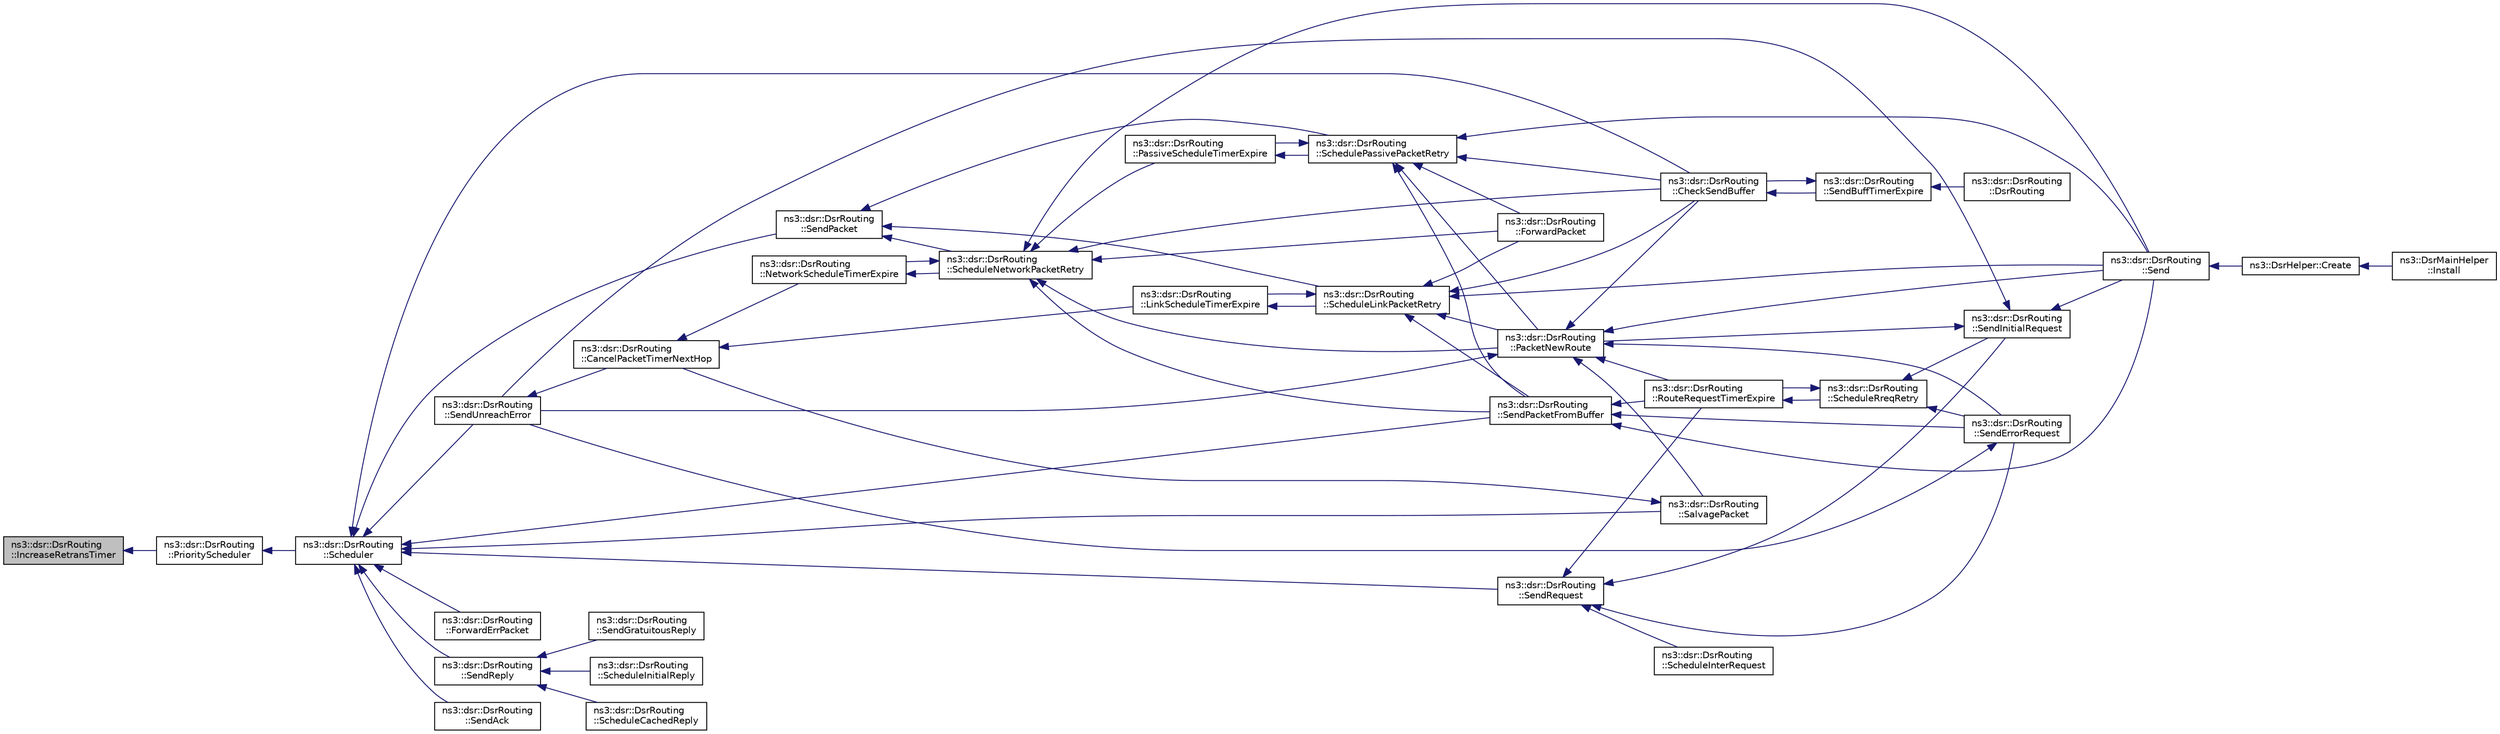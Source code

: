 digraph "ns3::dsr::DsrRouting::IncreaseRetransTimer"
{
  edge [fontname="Helvetica",fontsize="10",labelfontname="Helvetica",labelfontsize="10"];
  node [fontname="Helvetica",fontsize="10",shape=record];
  rankdir="LR";
  Node1 [label="ns3::dsr::DsrRouting\l::IncreaseRetransTimer",height=0.2,width=0.4,color="black", fillcolor="grey75", style="filled", fontcolor="black"];
  Node1 -> Node2 [dir="back",color="midnightblue",fontsize="10",style="solid"];
  Node2 [label="ns3::dsr::DsrRouting\l::PriorityScheduler",height=0.2,width=0.4,color="black", fillcolor="white", style="filled",URL="$df/d32/classns3_1_1dsr_1_1DsrRouting.html#aefc4dde8bd52b5b631a7ebf1d5924210",tooltip="This function is called to schedule sending packets from the network queue by priority. "];
  Node2 -> Node3 [dir="back",color="midnightblue",fontsize="10",style="solid"];
  Node3 [label="ns3::dsr::DsrRouting\l::Scheduler",height=0.2,width=0.4,color="black", fillcolor="white", style="filled",URL="$df/d32/classns3_1_1dsr_1_1DsrRouting.html#aa518edb174bccce1062304404424c6e0",tooltip="This function is called to schedule sending packets from the network queue. "];
  Node3 -> Node4 [dir="back",color="midnightblue",fontsize="10",style="solid"];
  Node4 [label="ns3::dsr::DsrRouting\l::CheckSendBuffer",height=0.2,width=0.4,color="black", fillcolor="white", style="filled",URL="$df/d32/classns3_1_1dsr_1_1DsrRouting.html#a03ace9023e9fe58434dc004123c7d9e0",tooltip="Check the send buffer of packets with route when send buffer timer expire. "];
  Node4 -> Node5 [dir="back",color="midnightblue",fontsize="10",style="solid"];
  Node5 [label="ns3::dsr::DsrRouting\l::SendBuffTimerExpire",height=0.2,width=0.4,color="black", fillcolor="white", style="filled",URL="$df/d32/classns3_1_1dsr_1_1DsrRouting.html#a10273aec775b5cf12eafb03ee46c4397",tooltip="The send buffer timer expire. "];
  Node5 -> Node6 [dir="back",color="midnightblue",fontsize="10",style="solid"];
  Node6 [label="ns3::dsr::DsrRouting\l::DsrRouting",height=0.2,width=0.4,color="black", fillcolor="white", style="filled",URL="$df/d32/classns3_1_1dsr_1_1DsrRouting.html#a3b686bd293d4bd096180a1996171ccd1",tooltip="Constructor. "];
  Node5 -> Node4 [dir="back",color="midnightblue",fontsize="10",style="solid"];
  Node3 -> Node7 [dir="back",color="midnightblue",fontsize="10",style="solid"];
  Node7 [label="ns3::dsr::DsrRouting\l::SendUnreachError",height=0.2,width=0.4,color="black", fillcolor="white", style="filled",URL="$df/d32/classns3_1_1dsr_1_1DsrRouting.html#ace5dd08bac91fa199ddfac7e81125a62",tooltip="This function is responsible for sending error packets in case of break link to next hop..."];
  Node7 -> Node8 [dir="back",color="midnightblue",fontsize="10",style="solid"];
  Node8 [label="ns3::dsr::DsrRouting\l::CancelPacketTimerNextHop",height=0.2,width=0.4,color="black", fillcolor="white", style="filled",URL="$df/d32/classns3_1_1dsr_1_1DsrRouting.html#a215e6fcab10ee0d744a657f0af2695c6",tooltip="Cancel the packet retransmission timer for a all maintenance entries with nextHop address..."];
  Node8 -> Node9 [dir="back",color="midnightblue",fontsize="10",style="solid"];
  Node9 [label="ns3::dsr::DsrRouting\l::LinkScheduleTimerExpire",height=0.2,width=0.4,color="black", fillcolor="white", style="filled",URL="$df/d32/classns3_1_1dsr_1_1DsrRouting.html#ab0ce215bf5359f4d6d4541b8a479007c",tooltip="This function deals with packet retransmission timer expire using link acknowledgment. "];
  Node9 -> Node10 [dir="back",color="midnightblue",fontsize="10",style="solid"];
  Node10 [label="ns3::dsr::DsrRouting\l::ScheduleLinkPacketRetry",height=0.2,width=0.4,color="black", fillcolor="white", style="filled",URL="$df/d32/classns3_1_1dsr_1_1DsrRouting.html#a947d831bc0964240b1a41b3a09832eff",tooltip="Schedule the packet retransmission based on link-layer acknowledgment. "];
  Node10 -> Node4 [dir="back",color="midnightblue",fontsize="10",style="solid"];
  Node10 -> Node11 [dir="back",color="midnightblue",fontsize="10",style="solid"];
  Node11 [label="ns3::dsr::DsrRouting\l::PacketNewRoute",height=0.2,width=0.4,color="black", fillcolor="white", style="filled",URL="$df/d32/classns3_1_1dsr_1_1DsrRouting.html#ae70ab39db551d1d81afc081196f78017",tooltip="When route vector corrupted, originate a new packet, normally not happening. "];
  Node11 -> Node4 [dir="back",color="midnightblue",fontsize="10",style="solid"];
  Node11 -> Node7 [dir="back",color="midnightblue",fontsize="10",style="solid"];
  Node11 -> Node12 [dir="back",color="midnightblue",fontsize="10",style="solid"];
  Node12 [label="ns3::dsr::DsrRouting\l::Send",height=0.2,width=0.4,color="black", fillcolor="white", style="filled",URL="$df/d32/classns3_1_1dsr_1_1DsrRouting.html#af67eeb07193d10db8308cb4ecbe08b02",tooltip="This function is called by higher layer protocol when sending packets. "];
  Node12 -> Node13 [dir="back",color="midnightblue",fontsize="10",style="solid"];
  Node13 [label="ns3::DsrHelper::Create",height=0.2,width=0.4,color="black", fillcolor="white", style="filled",URL="$d2/d31/classns3_1_1DsrHelper.html#ad855c0aae21f5a7d6cc5ed6d31ac5034"];
  Node13 -> Node14 [dir="back",color="midnightblue",fontsize="10",style="solid"];
  Node14 [label="ns3::DsrMainHelper\l::Install",height=0.2,width=0.4,color="black", fillcolor="white", style="filled",URL="$df/dd9/classns3_1_1DsrMainHelper.html#a48e42ffd63ee3199d504fb811c0b422e"];
  Node11 -> Node15 [dir="back",color="midnightblue",fontsize="10",style="solid"];
  Node15 [label="ns3::dsr::DsrRouting\l::SalvagePacket",height=0.2,width=0.4,color="black", fillcolor="white", style="filled",URL="$df/d32/classns3_1_1dsr_1_1DsrRouting.html#a83dd51056e4e48ad538ff41fda129272",tooltip="Salvage the packet which has been transmitted for 3 times. "];
  Node15 -> Node8 [dir="back",color="midnightblue",fontsize="10",style="solid"];
  Node11 -> Node16 [dir="back",color="midnightblue",fontsize="10",style="solid"];
  Node16 [label="ns3::dsr::DsrRouting\l::SendErrorRequest",height=0.2,width=0.4,color="black", fillcolor="white", style="filled",URL="$df/d32/classns3_1_1dsr_1_1DsrRouting.html#ae2100978eb9447540ceceeda17e95cea",tooltip="Send the error request packet. "];
  Node16 -> Node7 [dir="back",color="midnightblue",fontsize="10",style="solid"];
  Node11 -> Node17 [dir="back",color="midnightblue",fontsize="10",style="solid"];
  Node17 [label="ns3::dsr::DsrRouting\l::RouteRequestTimerExpire",height=0.2,width=0.4,color="black", fillcolor="white", style="filled",URL="$df/d32/classns3_1_1dsr_1_1DsrRouting.html#aa839b89cdf568048c4d09941b59e46d4"];
  Node17 -> Node18 [dir="back",color="midnightblue",fontsize="10",style="solid"];
  Node18 [label="ns3::dsr::DsrRouting\l::ScheduleRreqRetry",height=0.2,width=0.4,color="black", fillcolor="white", style="filled",URL="$df/d32/classns3_1_1dsr_1_1DsrRouting.html#a056b38f3af6c2992be89b8fc5cb15448",tooltip="Schedule the route request retry. "];
  Node18 -> Node19 [dir="back",color="midnightblue",fontsize="10",style="solid"];
  Node19 [label="ns3::dsr::DsrRouting\l::SendInitialRequest",height=0.2,width=0.4,color="black", fillcolor="white", style="filled",URL="$df/d32/classns3_1_1dsr_1_1DsrRouting.html#a74777d1806e768fccc1c2fe169b42c98",tooltip="Broadcast the route request packet in subnet. "];
  Node19 -> Node11 [dir="back",color="midnightblue",fontsize="10",style="solid"];
  Node19 -> Node7 [dir="back",color="midnightblue",fontsize="10",style="solid"];
  Node19 -> Node12 [dir="back",color="midnightblue",fontsize="10",style="solid"];
  Node18 -> Node16 [dir="back",color="midnightblue",fontsize="10",style="solid"];
  Node18 -> Node17 [dir="back",color="midnightblue",fontsize="10",style="solid"];
  Node10 -> Node12 [dir="back",color="midnightblue",fontsize="10",style="solid"];
  Node10 -> Node20 [dir="back",color="midnightblue",fontsize="10",style="solid"];
  Node20 [label="ns3::dsr::DsrRouting\l::SendPacketFromBuffer",height=0.2,width=0.4,color="black", fillcolor="white", style="filled",URL="$df/d32/classns3_1_1dsr_1_1DsrRouting.html#a1a862a16f3a5527f9425763864ac3e80",tooltip="This function is responsible for sending out data packets when have route, if no route found..."];
  Node20 -> Node12 [dir="back",color="midnightblue",fontsize="10",style="solid"];
  Node20 -> Node16 [dir="back",color="midnightblue",fontsize="10",style="solid"];
  Node20 -> Node17 [dir="back",color="midnightblue",fontsize="10",style="solid"];
  Node10 -> Node9 [dir="back",color="midnightblue",fontsize="10",style="solid"];
  Node10 -> Node21 [dir="back",color="midnightblue",fontsize="10",style="solid"];
  Node21 [label="ns3::dsr::DsrRouting\l::ForwardPacket",height=0.2,width=0.4,color="black", fillcolor="white", style="filled",URL="$df/d32/classns3_1_1dsr_1_1DsrRouting.html#acae8a2eb510c8c9331104ab2aff29591",tooltip="Forward the packet using the route saved in the source route option header. "];
  Node8 -> Node22 [dir="back",color="midnightblue",fontsize="10",style="solid"];
  Node22 [label="ns3::dsr::DsrRouting\l::NetworkScheduleTimerExpire",height=0.2,width=0.4,color="black", fillcolor="white", style="filled",URL="$df/d32/classns3_1_1dsr_1_1DsrRouting.html#aabcdf59bcb4907718986626a7a402dad",tooltip="This function deals with packet retransmission timer expire using network acknowledgment. "];
  Node22 -> Node23 [dir="back",color="midnightblue",fontsize="10",style="solid"];
  Node23 [label="ns3::dsr::DsrRouting\l::ScheduleNetworkPacketRetry",height=0.2,width=0.4,color="black", fillcolor="white", style="filled",URL="$df/d32/classns3_1_1dsr_1_1DsrRouting.html#a6a18c6baa374d5e6a68f8952d1afdb13",tooltip="Schedule the packet retransmission based on network layer acknowledgment. "];
  Node23 -> Node4 [dir="back",color="midnightblue",fontsize="10",style="solid"];
  Node23 -> Node11 [dir="back",color="midnightblue",fontsize="10",style="solid"];
  Node23 -> Node12 [dir="back",color="midnightblue",fontsize="10",style="solid"];
  Node23 -> Node20 [dir="back",color="midnightblue",fontsize="10",style="solid"];
  Node23 -> Node24 [dir="back",color="midnightblue",fontsize="10",style="solid"];
  Node24 [label="ns3::dsr::DsrRouting\l::PassiveScheduleTimerExpire",height=0.2,width=0.4,color="black", fillcolor="white", style="filled",URL="$df/d32/classns3_1_1dsr_1_1DsrRouting.html#a2f93ffc379338703d6b6a923dff44dd5",tooltip="This function deals with packet retransmission timer expire using passive acknowledgment. "];
  Node24 -> Node25 [dir="back",color="midnightblue",fontsize="10",style="solid"];
  Node25 [label="ns3::dsr::DsrRouting\l::SchedulePassivePacketRetry",height=0.2,width=0.4,color="black", fillcolor="white", style="filled",URL="$df/d32/classns3_1_1dsr_1_1DsrRouting.html#abfdfa37822a492971fdf24540b635039",tooltip="Schedule the packet retransmission based on passive acknowledgment. "];
  Node25 -> Node4 [dir="back",color="midnightblue",fontsize="10",style="solid"];
  Node25 -> Node11 [dir="back",color="midnightblue",fontsize="10",style="solid"];
  Node25 -> Node12 [dir="back",color="midnightblue",fontsize="10",style="solid"];
  Node25 -> Node20 [dir="back",color="midnightblue",fontsize="10",style="solid"];
  Node25 -> Node24 [dir="back",color="midnightblue",fontsize="10",style="solid"];
  Node25 -> Node21 [dir="back",color="midnightblue",fontsize="10",style="solid"];
  Node23 -> Node22 [dir="back",color="midnightblue",fontsize="10",style="solid"];
  Node23 -> Node21 [dir="back",color="midnightblue",fontsize="10",style="solid"];
  Node3 -> Node26 [dir="back",color="midnightblue",fontsize="10",style="solid"];
  Node26 [label="ns3::dsr::DsrRouting\l::ForwardErrPacket",height=0.2,width=0.4,color="black", fillcolor="white", style="filled",URL="$df/d32/classns3_1_1dsr_1_1DsrRouting.html#a2c5629706b8a73cce84964231ac93d6b",tooltip="This function is responsible for forwarding error packets along the route. "];
  Node3 -> Node27 [dir="back",color="midnightblue",fontsize="10",style="solid"];
  Node27 [label="ns3::dsr::DsrRouting\l::SendPacket",height=0.2,width=0.4,color="black", fillcolor="white", style="filled",URL="$df/d32/classns3_1_1dsr_1_1DsrRouting.html#a84a2caf24a41eef8993b64cb22874f95",tooltip="This function is called by when really sending out the packet. "];
  Node27 -> Node10 [dir="back",color="midnightblue",fontsize="10",style="solid"];
  Node27 -> Node25 [dir="back",color="midnightblue",fontsize="10",style="solid"];
  Node27 -> Node23 [dir="back",color="midnightblue",fontsize="10",style="solid"];
  Node3 -> Node20 [dir="back",color="midnightblue",fontsize="10",style="solid"];
  Node3 -> Node15 [dir="back",color="midnightblue",fontsize="10",style="solid"];
  Node3 -> Node28 [dir="back",color="midnightblue",fontsize="10",style="solid"];
  Node28 [label="ns3::dsr::DsrRouting\l::SendRequest",height=0.2,width=0.4,color="black", fillcolor="white", style="filled",URL="$df/d32/classns3_1_1dsr_1_1DsrRouting.html#a21496638c09e75ea310e876135d0bf64",tooltip="Forward the route request if the node is not the destination. "];
  Node28 -> Node19 [dir="back",color="midnightblue",fontsize="10",style="solid"];
  Node28 -> Node16 [dir="back",color="midnightblue",fontsize="10",style="solid"];
  Node28 -> Node17 [dir="back",color="midnightblue",fontsize="10",style="solid"];
  Node28 -> Node29 [dir="back",color="midnightblue",fontsize="10",style="solid"];
  Node29 [label="ns3::dsr::DsrRouting\l::ScheduleInterRequest",height=0.2,width=0.4,color="black", fillcolor="white", style="filled",URL="$df/d32/classns3_1_1dsr_1_1DsrRouting.html#a03175efa8103d392d90298f2d8985a29",tooltip="Schedule the intermediate route request. "];
  Node3 -> Node30 [dir="back",color="midnightblue",fontsize="10",style="solid"];
  Node30 [label="ns3::dsr::DsrRouting\l::SendReply",height=0.2,width=0.4,color="black", fillcolor="white", style="filled",URL="$df/d32/classns3_1_1dsr_1_1DsrRouting.html#a69e03d265224fc60bf135b2496d97f04"];
  Node30 -> Node31 [dir="back",color="midnightblue",fontsize="10",style="solid"];
  Node31 [label="ns3::dsr::DsrRouting\l::SendGratuitousReply",height=0.2,width=0.4,color="black", fillcolor="white", style="filled",URL="$df/d32/classns3_1_1dsr_1_1DsrRouting.html#a780988be538d2a1030d127f1d3c7932c",tooltip="Send the gratuitous reply. "];
  Node30 -> Node32 [dir="back",color="midnightblue",fontsize="10",style="solid"];
  Node32 [label="ns3::dsr::DsrRouting\l::ScheduleInitialReply",height=0.2,width=0.4,color="black", fillcolor="white", style="filled",URL="$df/d32/classns3_1_1dsr_1_1DsrRouting.html#a9987b38297fb1a4f4e175d5b81853464"];
  Node30 -> Node33 [dir="back",color="midnightblue",fontsize="10",style="solid"];
  Node33 [label="ns3::dsr::DsrRouting\l::ScheduleCachedReply",height=0.2,width=0.4,color="black", fillcolor="white", style="filled",URL="$df/d32/classns3_1_1dsr_1_1DsrRouting.html#af078d9a9fe5a20264a93f481f6d0feb3"];
  Node3 -> Node34 [dir="back",color="midnightblue",fontsize="10",style="solid"];
  Node34 [label="ns3::dsr::DsrRouting\l::SendAck",height=0.2,width=0.4,color="black", fillcolor="white", style="filled",URL="$df/d32/classns3_1_1dsr_1_1DsrRouting.html#af60f582ca5ce9871a1f582f052511a38"];
}
